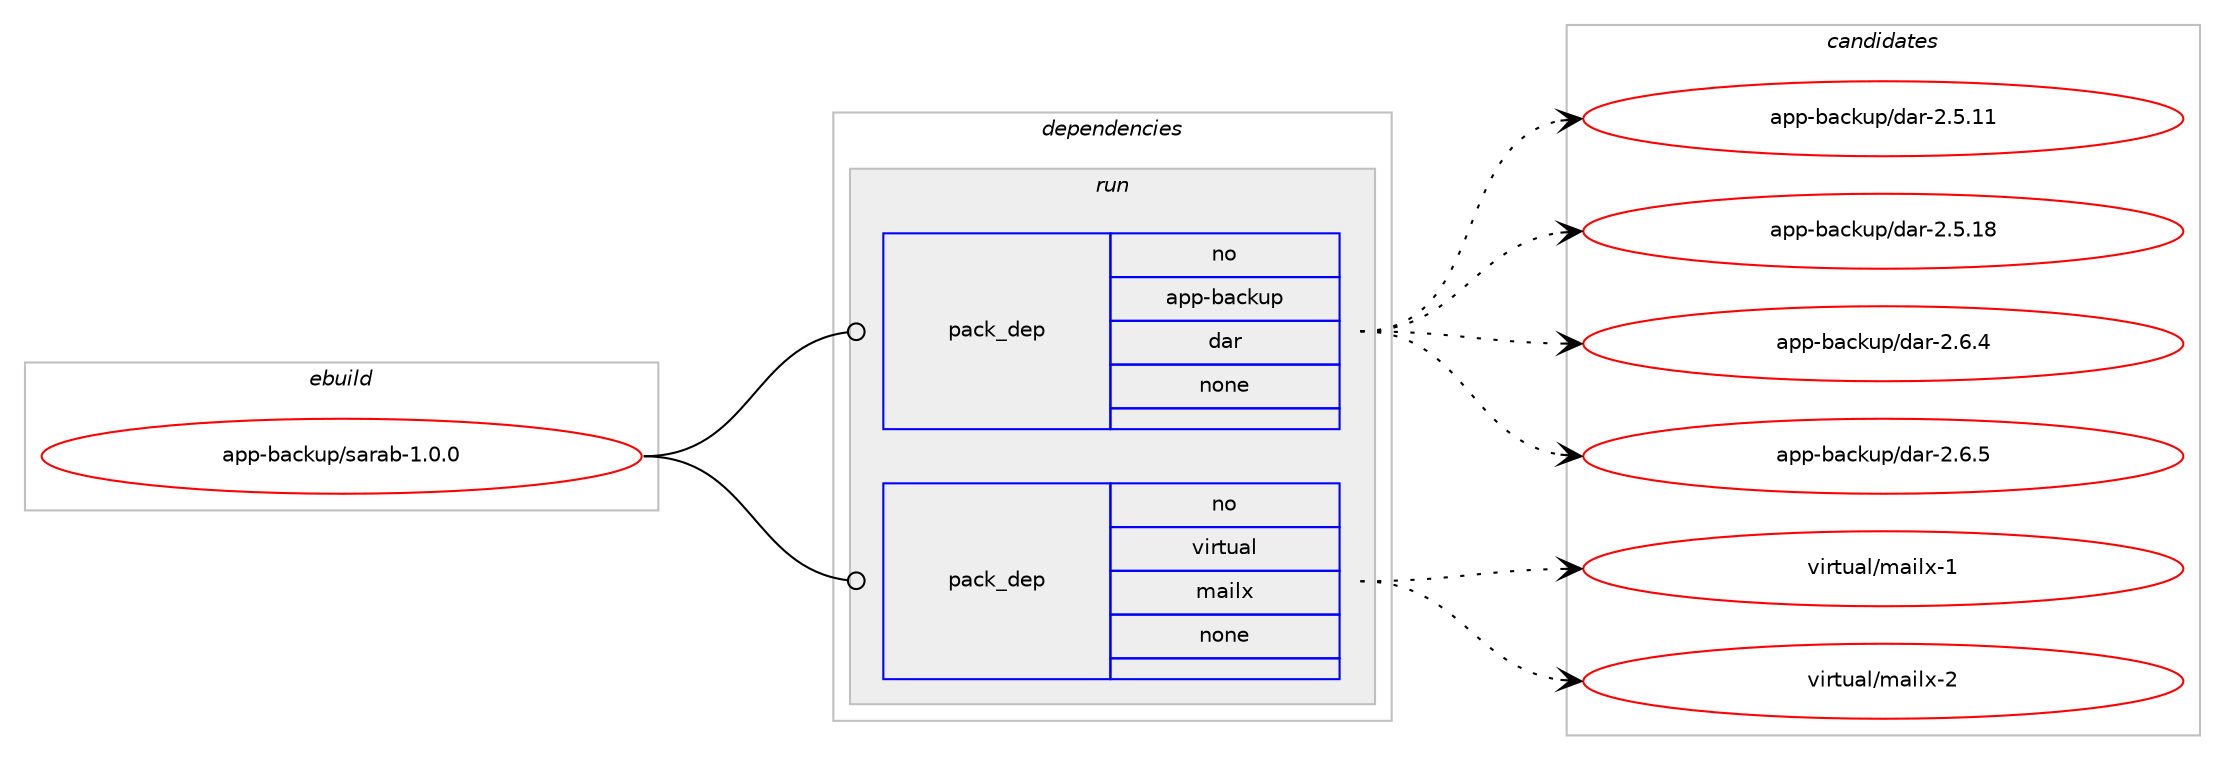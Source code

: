 digraph prolog {

# *************
# Graph options
# *************

newrank=true;
concentrate=true;
compound=true;
graph [rankdir=LR,fontname=Helvetica,fontsize=10,ranksep=1.5];#, ranksep=2.5, nodesep=0.2];
edge  [arrowhead=vee];
node  [fontname=Helvetica,fontsize=10];

# **********
# The ebuild
# **********

subgraph cluster_leftcol {
color=gray;
rank=same;
label=<<i>ebuild</i>>;
id [label="app-backup/sarab-1.0.0", color=red, width=4, href="../app-backup/sarab-1.0.0.svg"];
}

# ****************
# The dependencies
# ****************

subgraph cluster_midcol {
color=gray;
label=<<i>dependencies</i>>;
subgraph cluster_compile {
fillcolor="#eeeeee";
style=filled;
label=<<i>compile</i>>;
}
subgraph cluster_compileandrun {
fillcolor="#eeeeee";
style=filled;
label=<<i>compile and run</i>>;
}
subgraph cluster_run {
fillcolor="#eeeeee";
style=filled;
label=<<i>run</i>>;
subgraph pack353145 {
dependency475190 [label=<<TABLE BORDER="0" CELLBORDER="1" CELLSPACING="0" CELLPADDING="4" WIDTH="220"><TR><TD ROWSPAN="6" CELLPADDING="30">pack_dep</TD></TR><TR><TD WIDTH="110">no</TD></TR><TR><TD>app-backup</TD></TR><TR><TD>dar</TD></TR><TR><TD>none</TD></TR><TR><TD></TD></TR></TABLE>>, shape=none, color=blue];
}
id:e -> dependency475190:w [weight=20,style="solid",arrowhead="odot"];
subgraph pack353146 {
dependency475191 [label=<<TABLE BORDER="0" CELLBORDER="1" CELLSPACING="0" CELLPADDING="4" WIDTH="220"><TR><TD ROWSPAN="6" CELLPADDING="30">pack_dep</TD></TR><TR><TD WIDTH="110">no</TD></TR><TR><TD>virtual</TD></TR><TR><TD>mailx</TD></TR><TR><TD>none</TD></TR><TR><TD></TD></TR></TABLE>>, shape=none, color=blue];
}
id:e -> dependency475191:w [weight=20,style="solid",arrowhead="odot"];
}
}

# **************
# The candidates
# **************

subgraph cluster_choices {
rank=same;
color=gray;
label=<<i>candidates</i>>;

subgraph choice353145 {
color=black;
nodesep=1;
choice9711211245989799107117112471009711445504653464949 [label="app-backup/dar-2.5.11", color=red, width=4,href="../app-backup/dar-2.5.11.svg"];
choice9711211245989799107117112471009711445504653464956 [label="app-backup/dar-2.5.18", color=red, width=4,href="../app-backup/dar-2.5.18.svg"];
choice97112112459897991071171124710097114455046544652 [label="app-backup/dar-2.6.4", color=red, width=4,href="../app-backup/dar-2.6.4.svg"];
choice97112112459897991071171124710097114455046544653 [label="app-backup/dar-2.6.5", color=red, width=4,href="../app-backup/dar-2.6.5.svg"];
dependency475190:e -> choice9711211245989799107117112471009711445504653464949:w [style=dotted,weight="100"];
dependency475190:e -> choice9711211245989799107117112471009711445504653464956:w [style=dotted,weight="100"];
dependency475190:e -> choice97112112459897991071171124710097114455046544652:w [style=dotted,weight="100"];
dependency475190:e -> choice97112112459897991071171124710097114455046544653:w [style=dotted,weight="100"];
}
subgraph choice353146 {
color=black;
nodesep=1;
choice1181051141161179710847109971051081204549 [label="virtual/mailx-1", color=red, width=4,href="../virtual/mailx-1.svg"];
choice1181051141161179710847109971051081204550 [label="virtual/mailx-2", color=red, width=4,href="../virtual/mailx-2.svg"];
dependency475191:e -> choice1181051141161179710847109971051081204549:w [style=dotted,weight="100"];
dependency475191:e -> choice1181051141161179710847109971051081204550:w [style=dotted,weight="100"];
}
}

}
